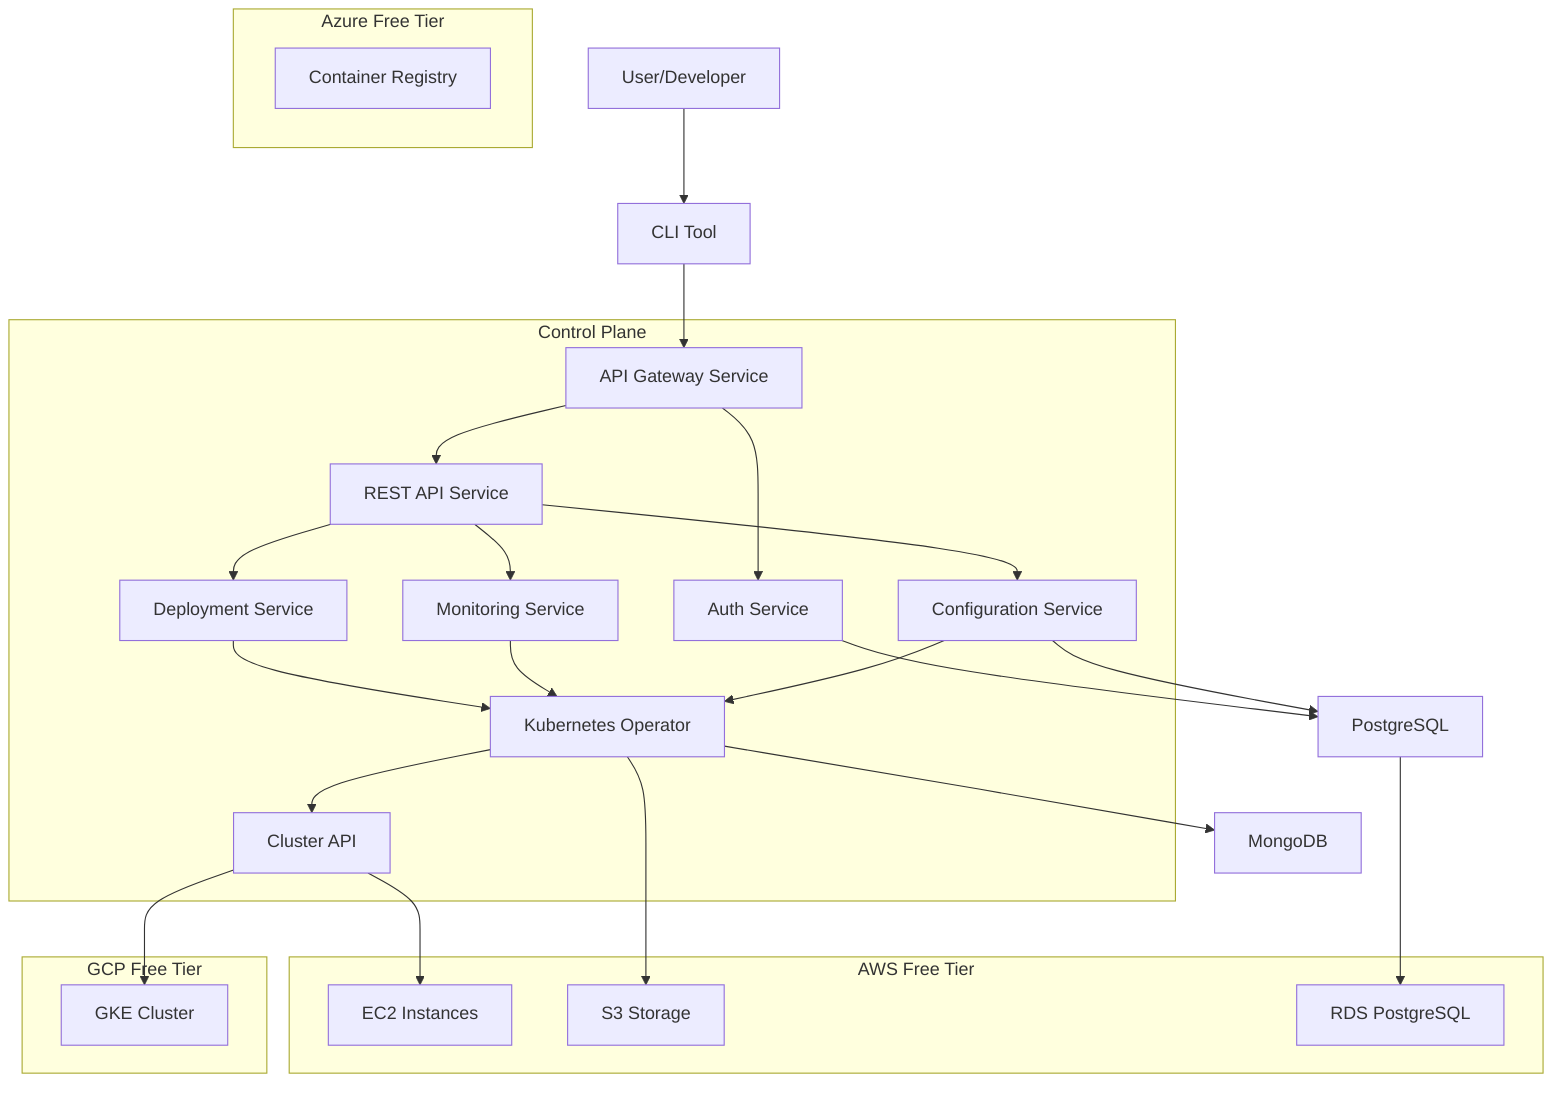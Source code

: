 flowchart TB
    User["User/Developer"]
    CLI["CLI Tool"]
    Gateway["API Gateway Service"]
    API["REST API Service"]
    Auth["Auth Service"]
    DeploymentSvc["Deployment Service"]
    MonitoringSvc["Monitoring Service"]
    ConfigSvc["Configuration Service"]
    K8sOperator["Kubernetes Operator"]
    ClusterAPI["Cluster API"]
    PostgreSQL["PostgreSQL"]
    MongoDB["MongoDB"]

    subgraph "Control Plane"
        Gateway
        API
        Auth
        DeploymentSvc
        MonitoringSvc
        ConfigSvc
        K8sOperator
        ClusterAPI
    end

    subgraph "AWS Free Tier"
        AWSEC2["EC2 Instances"]
        AWSS3["S3 Storage"]
        AWSRDS["RDS PostgreSQL"]
    end

    subgraph "GCP Free Tier"
        GCPGKE["GKE Cluster"]
    end

    subgraph "Azure Free Tier"
        AzureACR["Container Registry"]
    end

    User --> CLI
    CLI --> Gateway
    Gateway --> API
    Gateway --> Auth
    API --> DeploymentSvc
    API --> MonitoringSvc
    API --> ConfigSvc

    DeploymentSvc --> K8sOperator
    MonitoringSvc --> K8sOperator
    ConfigSvc --> K8sOperator

    K8sOperator --> ClusterAPI
    K8sOperator --> MongoDB
    Auth --> PostgreSQL
    ConfigSvc --> PostgreSQL

    ClusterAPI --> AWSEC2
    ClusterAPI --> GCPGKE
    K8sOperator --> AWSS3
    PostgreSQL --> AWSRDS